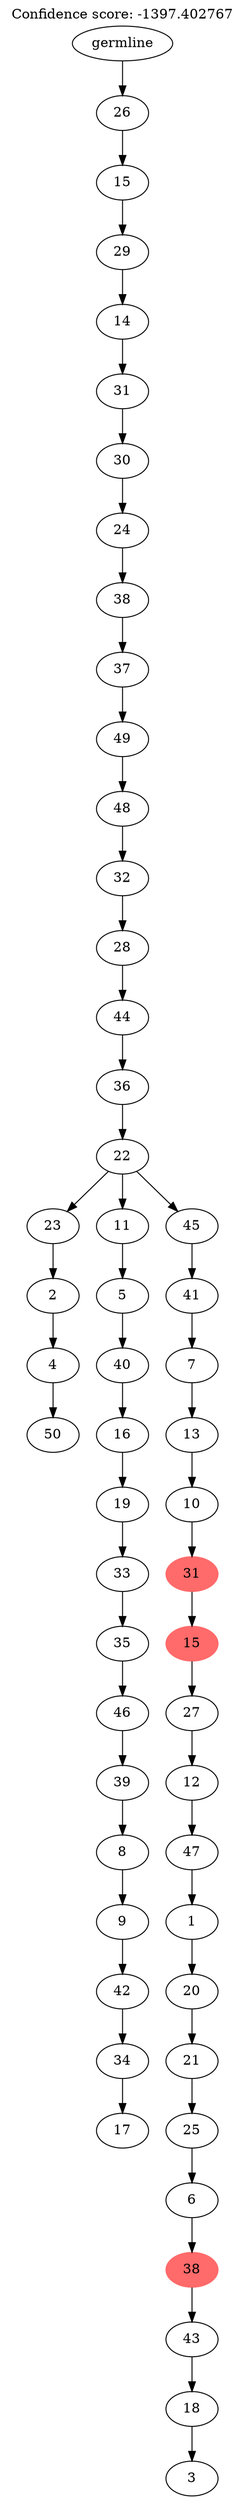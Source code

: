 digraph g {
	"52" -> "53";
	"53" [label="50"];
	"51" -> "52";
	"52" [label="4"];
	"50" -> "51";
	"51" [label="2"];
	"48" -> "49";
	"49" [label="17"];
	"47" -> "48";
	"48" [label="34"];
	"46" -> "47";
	"47" [label="42"];
	"45" -> "46";
	"46" [label="9"];
	"44" -> "45";
	"45" [label="8"];
	"43" -> "44";
	"44" [label="39"];
	"42" -> "43";
	"43" [label="46"];
	"41" -> "42";
	"42" [label="35"];
	"40" -> "41";
	"41" [label="33"];
	"39" -> "40";
	"40" [label="19"];
	"38" -> "39";
	"39" [label="16"];
	"37" -> "38";
	"38" [label="40"];
	"36" -> "37";
	"37" [label="5"];
	"34" -> "35";
	"35" [label="3"];
	"33" -> "34";
	"34" [label="18"];
	"32" -> "33";
	"33" [label="43"];
	"31" -> "32";
	"32" [color=indianred1, style=filled, label="38"];
	"30" -> "31";
	"31" [label="6"];
	"29" -> "30";
	"30" [label="25"];
	"28" -> "29";
	"29" [label="21"];
	"27" -> "28";
	"28" [label="20"];
	"26" -> "27";
	"27" [label="1"];
	"25" -> "26";
	"26" [label="47"];
	"24" -> "25";
	"25" [label="12"];
	"23" -> "24";
	"24" [label="27"];
	"22" -> "23";
	"23" [color=indianred1, style=filled, label="15"];
	"21" -> "22";
	"22" [color=indianred1, style=filled, label="31"];
	"20" -> "21";
	"21" [label="10"];
	"19" -> "20";
	"20" [label="13"];
	"18" -> "19";
	"19" [label="7"];
	"17" -> "18";
	"18" [label="41"];
	"16" -> "17";
	"17" [label="45"];
	"16" -> "36";
	"36" [label="11"];
	"16" -> "50";
	"50" [label="23"];
	"15" -> "16";
	"16" [label="22"];
	"14" -> "15";
	"15" [label="36"];
	"13" -> "14";
	"14" [label="44"];
	"12" -> "13";
	"13" [label="28"];
	"11" -> "12";
	"12" [label="32"];
	"10" -> "11";
	"11" [label="48"];
	"9" -> "10";
	"10" [label="49"];
	"8" -> "9";
	"9" [label="37"];
	"7" -> "8";
	"8" [label="38"];
	"6" -> "7";
	"7" [label="24"];
	"5" -> "6";
	"6" [label="30"];
	"4" -> "5";
	"5" [label="31"];
	"3" -> "4";
	"4" [label="14"];
	"2" -> "3";
	"3" [label="29"];
	"1" -> "2";
	"2" [label="15"];
	"0" -> "1";
	"1" [label="26"];
	"0" [label="germline"];
	labelloc="t";
	label="Confidence score: -1397.402767";
}
